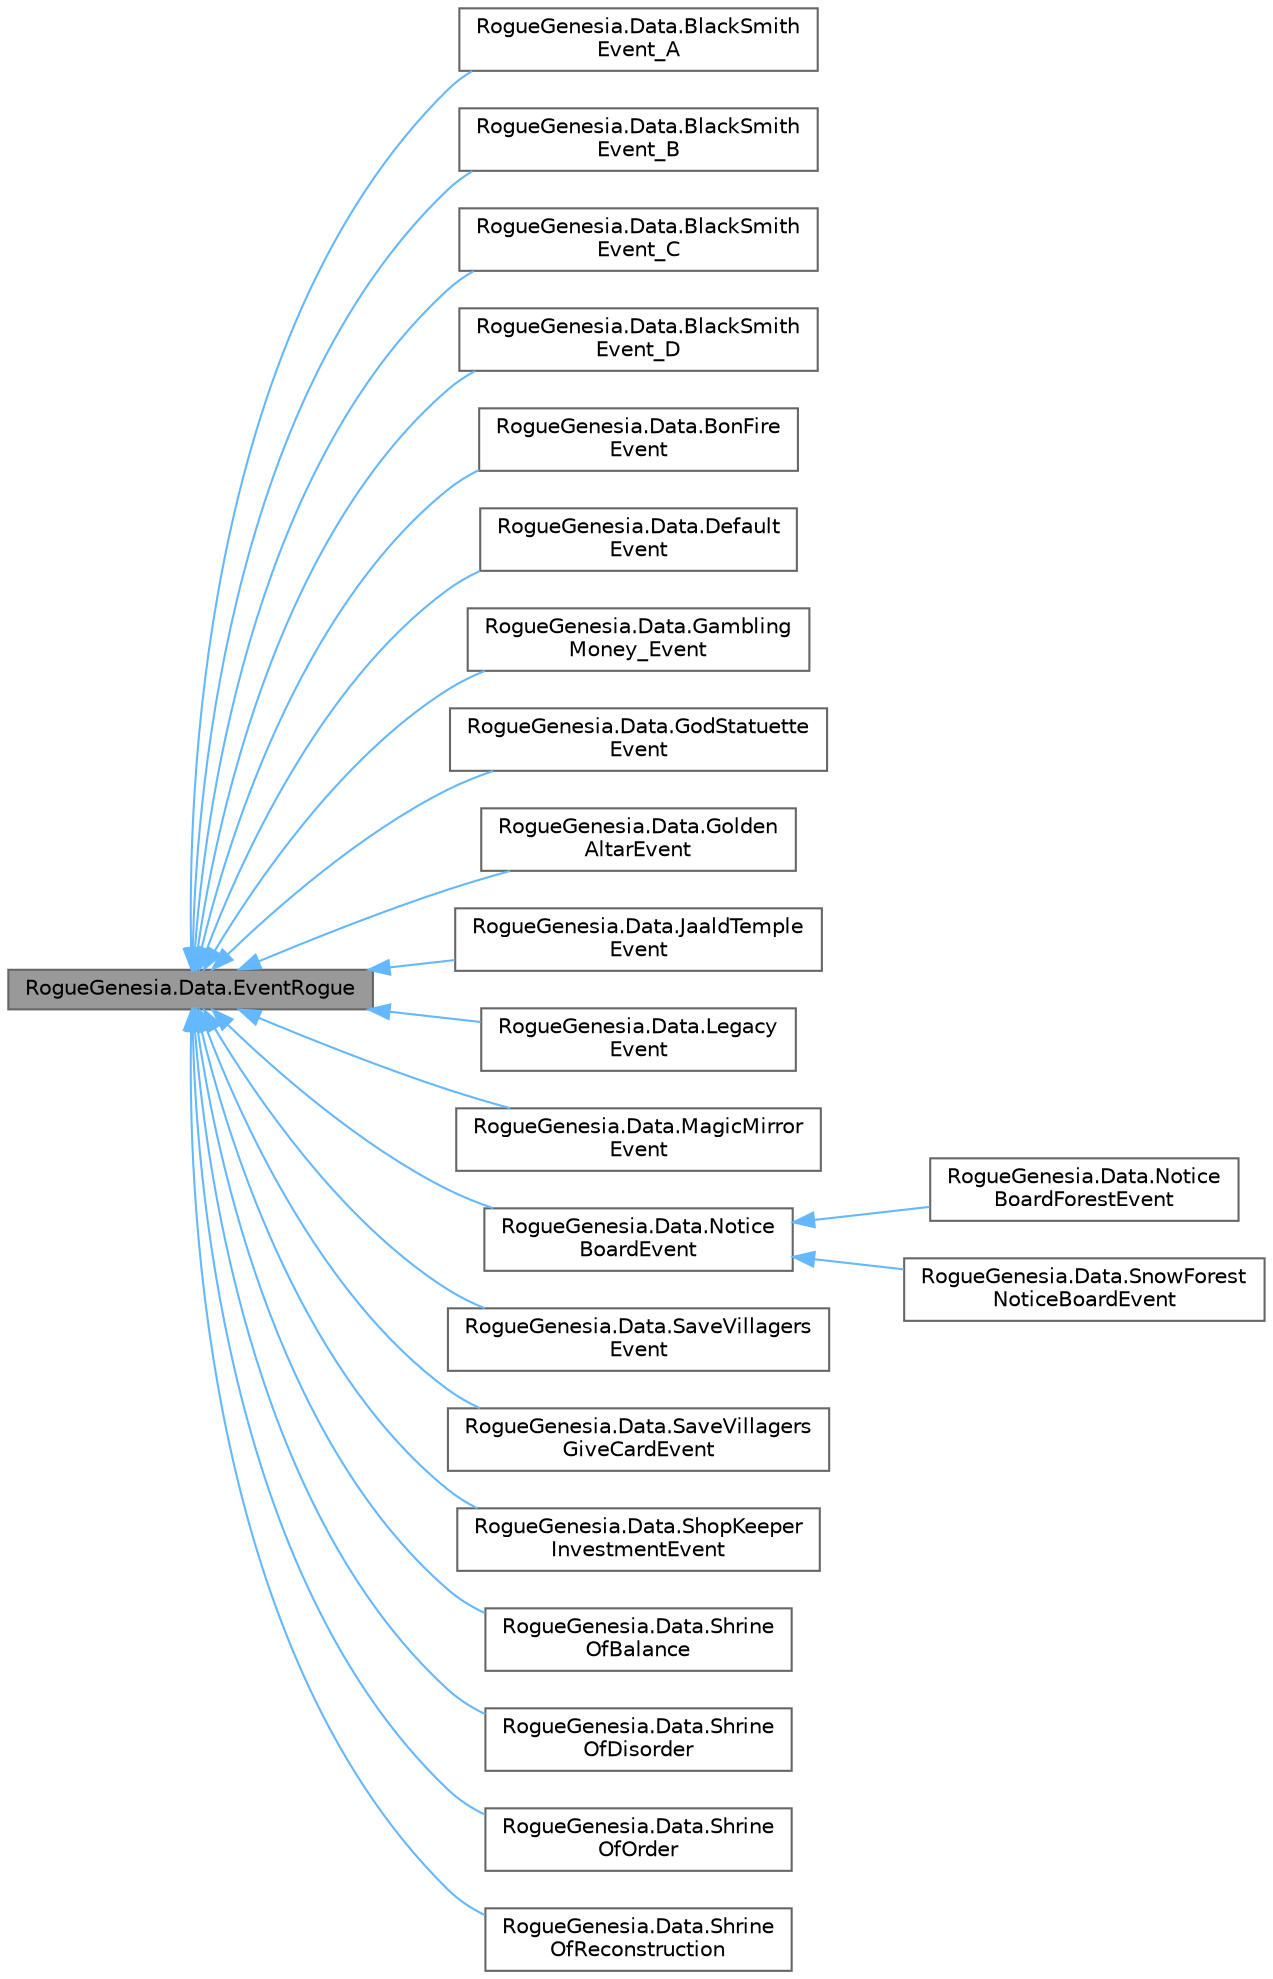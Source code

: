 digraph "RogueGenesia.Data.EventRogue"
{
 // LATEX_PDF_SIZE
  bgcolor="transparent";
  edge [fontname=Helvetica,fontsize=10,labelfontname=Helvetica,labelfontsize=10];
  node [fontname=Helvetica,fontsize=10,shape=box,height=0.2,width=0.4];
  rankdir="LR";
  Node1 [label="RogueGenesia.Data.EventRogue",height=0.2,width=0.4,color="gray40", fillcolor="grey60", style="filled", fontcolor="black",tooltip=" "];
  Node1 -> Node2 [dir="back",color="steelblue1",style="solid"];
  Node2 [label="RogueGenesia.Data.BlackSmith\lEvent_A",height=0.2,width=0.4,color="gray40", fillcolor="white", style="filled",URL="$class_rogue_genesia_1_1_data_1_1_black_smith_event___a.html",tooltip=" "];
  Node1 -> Node3 [dir="back",color="steelblue1",style="solid"];
  Node3 [label="RogueGenesia.Data.BlackSmith\lEvent_B",height=0.2,width=0.4,color="gray40", fillcolor="white", style="filled",URL="$class_rogue_genesia_1_1_data_1_1_black_smith_event___b.html",tooltip=" "];
  Node1 -> Node4 [dir="back",color="steelblue1",style="solid"];
  Node4 [label="RogueGenesia.Data.BlackSmith\lEvent_C",height=0.2,width=0.4,color="gray40", fillcolor="white", style="filled",URL="$class_rogue_genesia_1_1_data_1_1_black_smith_event___c.html",tooltip=" "];
  Node1 -> Node5 [dir="back",color="steelblue1",style="solid"];
  Node5 [label="RogueGenesia.Data.BlackSmith\lEvent_D",height=0.2,width=0.4,color="gray40", fillcolor="white", style="filled",URL="$class_rogue_genesia_1_1_data_1_1_black_smith_event___d.html",tooltip=" "];
  Node1 -> Node6 [dir="back",color="steelblue1",style="solid"];
  Node6 [label="RogueGenesia.Data.BonFire\lEvent",height=0.2,width=0.4,color="gray40", fillcolor="white", style="filled",URL="$class_rogue_genesia_1_1_data_1_1_bon_fire_event.html",tooltip=" "];
  Node1 -> Node7 [dir="back",color="steelblue1",style="solid"];
  Node7 [label="RogueGenesia.Data.Default\lEvent",height=0.2,width=0.4,color="gray40", fillcolor="white", style="filled",URL="$class_rogue_genesia_1_1_data_1_1_default_event.html",tooltip=" "];
  Node1 -> Node8 [dir="back",color="steelblue1",style="solid"];
  Node8 [label="RogueGenesia.Data.Gambling\lMoney_Event",height=0.2,width=0.4,color="gray40", fillcolor="white", style="filled",URL="$class_rogue_genesia_1_1_data_1_1_gambling_money___event.html",tooltip=" "];
  Node1 -> Node9 [dir="back",color="steelblue1",style="solid"];
  Node9 [label="RogueGenesia.Data.GodStatuette\lEvent",height=0.2,width=0.4,color="gray40", fillcolor="white", style="filled",URL="$class_rogue_genesia_1_1_data_1_1_god_statuette_event.html",tooltip=" "];
  Node1 -> Node10 [dir="back",color="steelblue1",style="solid"];
  Node10 [label="RogueGenesia.Data.Golden\lAltarEvent",height=0.2,width=0.4,color="gray40", fillcolor="white", style="filled",URL="$class_rogue_genesia_1_1_data_1_1_golden_altar_event.html",tooltip=" "];
  Node1 -> Node11 [dir="back",color="steelblue1",style="solid"];
  Node11 [label="RogueGenesia.Data.JaaldTemple\lEvent",height=0.2,width=0.4,color="gray40", fillcolor="white", style="filled",URL="$class_rogue_genesia_1_1_data_1_1_jaald_temple_event.html",tooltip=" "];
  Node1 -> Node12 [dir="back",color="steelblue1",style="solid"];
  Node12 [label="RogueGenesia.Data.Legacy\lEvent",height=0.2,width=0.4,color="gray40", fillcolor="white", style="filled",URL="$class_rogue_genesia_1_1_data_1_1_legacy_event.html",tooltip=" "];
  Node1 -> Node13 [dir="back",color="steelblue1",style="solid"];
  Node13 [label="RogueGenesia.Data.MagicMirror\lEvent",height=0.2,width=0.4,color="gray40", fillcolor="white", style="filled",URL="$class_rogue_genesia_1_1_data_1_1_magic_mirror_event.html",tooltip=" "];
  Node1 -> Node14 [dir="back",color="steelblue1",style="solid"];
  Node14 [label="RogueGenesia.Data.Notice\lBoardEvent",height=0.2,width=0.4,color="gray40", fillcolor="white", style="filled",URL="$class_rogue_genesia_1_1_data_1_1_notice_board_event.html",tooltip=" "];
  Node14 -> Node15 [dir="back",color="steelblue1",style="solid"];
  Node15 [label="RogueGenesia.Data.Notice\lBoardForestEvent",height=0.2,width=0.4,color="gray40", fillcolor="white", style="filled",URL="$class_rogue_genesia_1_1_data_1_1_notice_board_forest_event.html",tooltip=" "];
  Node14 -> Node16 [dir="back",color="steelblue1",style="solid"];
  Node16 [label="RogueGenesia.Data.SnowForest\lNoticeBoardEvent",height=0.2,width=0.4,color="gray40", fillcolor="white", style="filled",URL="$class_rogue_genesia_1_1_data_1_1_snow_forest_notice_board_event.html",tooltip=" "];
  Node1 -> Node17 [dir="back",color="steelblue1",style="solid"];
  Node17 [label="RogueGenesia.Data.SaveVillagers\lEvent",height=0.2,width=0.4,color="gray40", fillcolor="white", style="filled",URL="$class_rogue_genesia_1_1_data_1_1_save_villagers_event.html",tooltip=" "];
  Node1 -> Node18 [dir="back",color="steelblue1",style="solid"];
  Node18 [label="RogueGenesia.Data.SaveVillagers\lGiveCardEvent",height=0.2,width=0.4,color="gray40", fillcolor="white", style="filled",URL="$class_rogue_genesia_1_1_data_1_1_save_villagers_give_card_event.html",tooltip=" "];
  Node1 -> Node19 [dir="back",color="steelblue1",style="solid"];
  Node19 [label="RogueGenesia.Data.ShopKeeper\lInvestmentEvent",height=0.2,width=0.4,color="gray40", fillcolor="white", style="filled",URL="$class_rogue_genesia_1_1_data_1_1_shop_keeper_investment_event.html",tooltip=" "];
  Node1 -> Node20 [dir="back",color="steelblue1",style="solid"];
  Node20 [label="RogueGenesia.Data.Shrine\lOfBalance",height=0.2,width=0.4,color="gray40", fillcolor="white", style="filled",URL="$class_rogue_genesia_1_1_data_1_1_shrine_of_balance.html",tooltip=" "];
  Node1 -> Node21 [dir="back",color="steelblue1",style="solid"];
  Node21 [label="RogueGenesia.Data.Shrine\lOfDisorder",height=0.2,width=0.4,color="gray40", fillcolor="white", style="filled",URL="$class_rogue_genesia_1_1_data_1_1_shrine_of_disorder.html",tooltip=" "];
  Node1 -> Node22 [dir="back",color="steelblue1",style="solid"];
  Node22 [label="RogueGenesia.Data.Shrine\lOfOrder",height=0.2,width=0.4,color="gray40", fillcolor="white", style="filled",URL="$class_rogue_genesia_1_1_data_1_1_shrine_of_order.html",tooltip=" "];
  Node1 -> Node23 [dir="back",color="steelblue1",style="solid"];
  Node23 [label="RogueGenesia.Data.Shrine\lOfReconstruction",height=0.2,width=0.4,color="gray40", fillcolor="white", style="filled",URL="$class_rogue_genesia_1_1_data_1_1_shrine_of_reconstruction.html",tooltip=" "];
}
